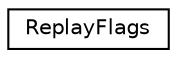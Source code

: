 digraph "Graphical Class Hierarchy"
{
 // LATEX_PDF_SIZE
  edge [fontname="Helvetica",fontsize="10",labelfontname="Helvetica",labelfontsize="10"];
  node [fontname="Helvetica",fontsize="10",shape=record];
  rankdir="LR";
  Node0 [label="ReplayFlags",height=0.2,width=0.4,color="black", fillcolor="white", style="filled",URL="$structReplayFlags.html",tooltip=" "];
}
